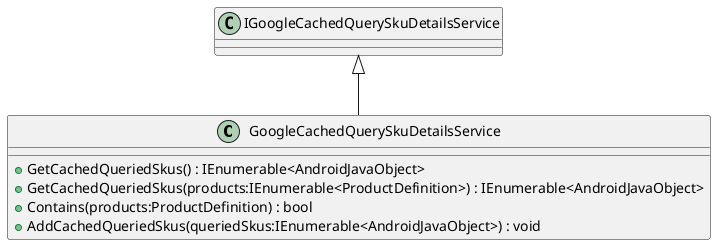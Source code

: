 @startuml
class GoogleCachedQuerySkuDetailsService {
    + GetCachedQueriedSkus() : IEnumerable<AndroidJavaObject>
    + GetCachedQueriedSkus(products:IEnumerable<ProductDefinition>) : IEnumerable<AndroidJavaObject>
    + Contains(products:ProductDefinition) : bool
    + AddCachedQueriedSkus(queriedSkus:IEnumerable<AndroidJavaObject>) : void
}
IGoogleCachedQuerySkuDetailsService <|-- GoogleCachedQuerySkuDetailsService
@enduml
